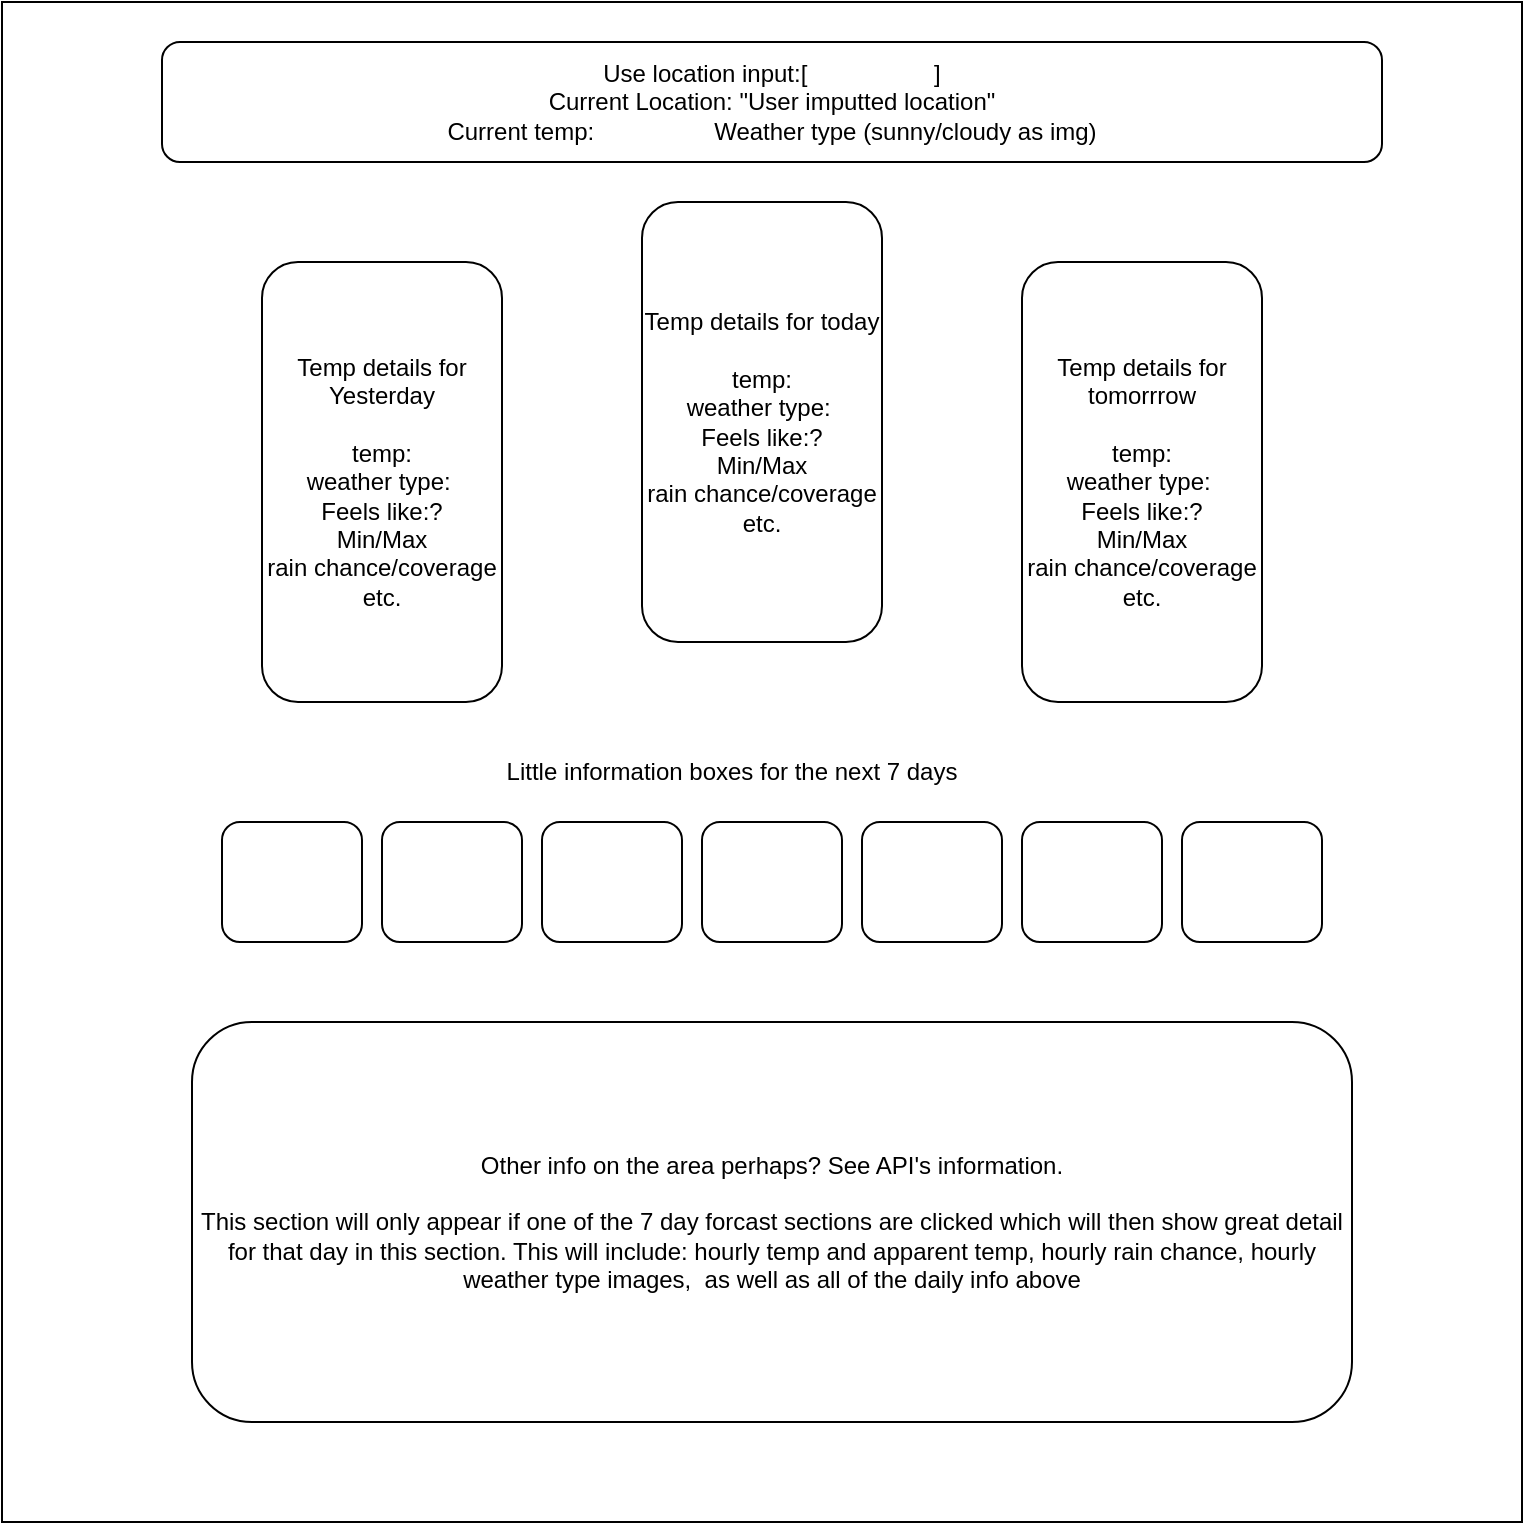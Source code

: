 <mxfile>
    <diagram id="pwrnCCXdlygUe7S9XfU-" name="Design Outline">
        <mxGraphModel dx="703" dy="375" grid="1" gridSize="10" guides="1" tooltips="1" connect="1" arrows="1" fold="1" page="1" pageScale="1" pageWidth="850" pageHeight="1100" math="0" shadow="0">
            <root>
                <mxCell id="0"/>
                <mxCell id="1" parent="0"/>
                <mxCell id="2" value="" style="rounded=0;whiteSpace=wrap;html=1;" parent="1" vertex="1">
                    <mxGeometry x="40" y="40" width="760" height="760" as="geometry"/>
                </mxCell>
                <mxCell id="3" value="Use location input:[&amp;nbsp; &amp;nbsp; &amp;nbsp; &amp;nbsp; &amp;nbsp; &amp;nbsp; &amp;nbsp; &amp;nbsp; &amp;nbsp; &amp;nbsp;]&lt;br&gt;Current Location: &quot;User imputted location&quot;&lt;br&gt;Current temp:&lt;span style=&quot;white-space: pre;&quot;&gt;&#9;&lt;/span&gt;&lt;span style=&quot;white-space: pre;&quot;&gt;&#9;&lt;/span&gt;&lt;span style=&quot;white-space: pre;&quot;&gt;&#9;&lt;/span&gt;Weather type (sunny/cloudy as img)" style="rounded=1;whiteSpace=wrap;html=1;" parent="1" vertex="1">
                    <mxGeometry x="120" y="60" width="610" height="60" as="geometry"/>
                </mxCell>
                <mxCell id="4" value="Temp details for today&lt;br&gt;&lt;br&gt;temp:&lt;br&gt;weather type:&amp;nbsp;&lt;br&gt;Feels like:?&lt;br&gt;Min/Max&lt;br&gt;rain chance/coverage&lt;br&gt;etc." style="rounded=1;whiteSpace=wrap;html=1;" parent="1" vertex="1">
                    <mxGeometry x="360" y="140" width="120" height="220" as="geometry"/>
                </mxCell>
                <mxCell id="5" value="Temp details for tomorrrow&lt;br&gt;&lt;br&gt;temp:&lt;br&gt;weather type:&amp;nbsp;&lt;br&gt;Feels like:?&lt;br&gt;Min/Max&lt;br&gt;rain chance/coverage&lt;br&gt;etc." style="rounded=1;whiteSpace=wrap;html=1;" parent="1" vertex="1">
                    <mxGeometry x="550" y="170" width="120" height="220" as="geometry"/>
                </mxCell>
                <mxCell id="6" value="Temp details for Yesterday&lt;br&gt;&lt;br&gt;temp:&lt;br&gt;weather type:&amp;nbsp;&lt;br&gt;Feels like:?&lt;br&gt;Min/Max&lt;br&gt;rain chance/coverage&lt;br&gt;etc." style="rounded=1;whiteSpace=wrap;html=1;" parent="1" vertex="1">
                    <mxGeometry x="170" y="170" width="120" height="220" as="geometry"/>
                </mxCell>
                <mxCell id="7" value="" style="rounded=1;whiteSpace=wrap;html=1;" parent="1" vertex="1">
                    <mxGeometry x="390" y="450" width="70" height="60" as="geometry"/>
                </mxCell>
                <mxCell id="8" value="" style="rounded=1;whiteSpace=wrap;html=1;" parent="1" vertex="1">
                    <mxGeometry x="310" y="450" width="70" height="60" as="geometry"/>
                </mxCell>
                <mxCell id="9" value="" style="rounded=1;whiteSpace=wrap;html=1;" parent="1" vertex="1">
                    <mxGeometry x="230" y="450" width="70" height="60" as="geometry"/>
                </mxCell>
                <mxCell id="10" value="" style="rounded=1;whiteSpace=wrap;html=1;" parent="1" vertex="1">
                    <mxGeometry x="470" y="450" width="70" height="60" as="geometry"/>
                </mxCell>
                <mxCell id="11" value="" style="rounded=1;whiteSpace=wrap;html=1;" parent="1" vertex="1">
                    <mxGeometry x="550" y="450" width="70" height="60" as="geometry"/>
                </mxCell>
                <mxCell id="12" value="" style="rounded=1;whiteSpace=wrap;html=1;" parent="1" vertex="1">
                    <mxGeometry x="630" y="450" width="70" height="60" as="geometry"/>
                </mxCell>
                <mxCell id="13" value="" style="rounded=1;whiteSpace=wrap;html=1;" parent="1" vertex="1">
                    <mxGeometry x="150" y="450" width="70" height="60" as="geometry"/>
                </mxCell>
                <mxCell id="14" value="Little information boxes for the next 7 days" style="text;html=1;strokeColor=none;fillColor=none;align=center;verticalAlign=middle;whiteSpace=wrap;rounded=0;" parent="1" vertex="1">
                    <mxGeometry x="200" y="410" width="410" height="30" as="geometry"/>
                </mxCell>
                <mxCell id="15" value="Other info on the area perhaps? See API's information.&lt;br&gt;&lt;br&gt;This section will only appear if one of the 7 day forcast sections are clicked which will then show great detail for that day in this section. This will include: hourly temp and apparent temp, hourly rain chance, hourly weather type images,&amp;nbsp; as well as all of the daily info above" style="rounded=1;whiteSpace=wrap;html=1;" parent="1" vertex="1">
                    <mxGeometry x="135" y="550" width="580" height="200" as="geometry"/>
                </mxCell>
            </root>
        </mxGraphModel>
    </diagram>
    <diagram id="sW8JoKhOhYJsK1nYOHfo" name="Design Sprint">
        <mxGraphModel dx="812" dy="659" grid="1" gridSize="10" guides="1" tooltips="1" connect="1" arrows="1" fold="1" page="1" pageScale="1" pageWidth="850" pageHeight="1100" math="0" shadow="0">
            <root>
                <mxCell id="0"/>
                <mxCell id="1" parent="0"/>
                <mxCell id="E-a7gZm_dDBSbTcGdw83-3" value="" style="edgeStyle=none;html=1;" parent="1" source="E-a7gZm_dDBSbTcGdw83-1" target="E-a7gZm_dDBSbTcGdw83-2" edge="1">
                    <mxGeometry relative="1" as="geometry"/>
                </mxCell>
                <mxCell id="E-a7gZm_dDBSbTcGdw83-1" value="Create HTML" style="rounded=0;whiteSpace=wrap;html=1;strokeColor=#00FF00;" parent="1" vertex="1">
                    <mxGeometry x="80" y="40" width="120" height="60" as="geometry"/>
                </mxCell>
                <mxCell id="E-a7gZm_dDBSbTcGdw83-5" value="" style="edgeStyle=none;html=1;" parent="1" source="E-a7gZm_dDBSbTcGdw83-2" target="E-a7gZm_dDBSbTcGdw83-4" edge="1">
                    <mxGeometry relative="1" as="geometry"/>
                </mxCell>
                <mxCell id="E-a7gZm_dDBSbTcGdw83-2" value="Create CSS" style="whiteSpace=wrap;html=1;rounded=0;strokeColor=#00FF00;" parent="1" vertex="1">
                    <mxGeometry x="80" y="120" width="120" height="60" as="geometry"/>
                </mxCell>
                <mxCell id="E-a7gZm_dDBSbTcGdw83-7" value="" style="edgeStyle=none;html=1;" parent="1" source="E-a7gZm_dDBSbTcGdw83-4" target="E-a7gZm_dDBSbTcGdw83-6" edge="1">
                    <mxGeometry relative="1" as="geometry"/>
                </mxCell>
                <mxCell id="E-a7gZm_dDBSbTcGdw83-4" value="Create JS" style="whiteSpace=wrap;html=1;rounded=0;strokeColor=#00FF00;" parent="1" vertex="1">
                    <mxGeometry x="80" y="200" width="120" height="60" as="geometry"/>
                </mxCell>
                <mxCell id="E-a7gZm_dDBSbTcGdw83-9" value="" style="edgeStyle=none;html=1;" parent="1" source="E-a7gZm_dDBSbTcGdw83-6" target="E-a7gZm_dDBSbTcGdw83-8" edge="1">
                    <mxGeometry relative="1" as="geometry"/>
                </mxCell>
                <mxCell id="E-a7gZm_dDBSbTcGdw83-6" value="Link files" style="whiteSpace=wrap;html=1;rounded=0;strokeColor=#00FF00;" parent="1" vertex="1">
                    <mxGeometry x="80" y="280" width="120" height="60" as="geometry"/>
                </mxCell>
                <mxCell id="E-a7gZm_dDBSbTcGdw83-19" value="" style="edgeStyle=none;html=1;" parent="1" source="E-a7gZm_dDBSbTcGdw83-8" target="E-a7gZm_dDBSbTcGdw83-16" edge="1">
                    <mxGeometry relative="1" as="geometry"/>
                </mxCell>
                <mxCell id="E-a7gZm_dDBSbTcGdw83-32" value="" style="edgeStyle=none;html=1;" parent="1" source="E-a7gZm_dDBSbTcGdw83-8" target="E-a7gZm_dDBSbTcGdw83-31" edge="1">
                    <mxGeometry relative="1" as="geometry"/>
                </mxCell>
                <mxCell id="E-a7gZm_dDBSbTcGdw83-8" value="Create Header" style="whiteSpace=wrap;html=1;rounded=0;strokeColor=#00FF00;" parent="1" vertex="1">
                    <mxGeometry x="80" y="360" width="120" height="60" as="geometry"/>
                </mxCell>
                <mxCell id="E-a7gZm_dDBSbTcGdw83-21" value="" style="edgeStyle=none;html=1;" parent="1" source="E-a7gZm_dDBSbTcGdw83-14" target="E-a7gZm_dDBSbTcGdw83-20" edge="1">
                    <mxGeometry relative="1" as="geometry"/>
                </mxCell>
                <mxCell id="E-a7gZm_dDBSbTcGdw83-14" value="Stick to top" style="shape=parallelogram;perimeter=parallelogramPerimeter;whiteSpace=wrap;html=1;fixedSize=1;fillColor=#0050ef;fontColor=#ffffff;strokeColor=#00FF00;" parent="1" vertex="1">
                    <mxGeometry x="250" y="270" width="110" height="60" as="geometry"/>
                </mxCell>
                <mxCell id="E-a7gZm_dDBSbTcGdw83-18" value="" style="edgeStyle=none;html=1;" parent="1" source="E-a7gZm_dDBSbTcGdw83-16" target="E-a7gZm_dDBSbTcGdw83-14" edge="1">
                    <mxGeometry relative="1" as="geometry"/>
                </mxCell>
                <mxCell id="E-a7gZm_dDBSbTcGdw83-16" value="Create outline&lt;br&gt;&amp;nbsp;with 80% (?) &lt;br&gt;width" style="shape=parallelogram;perimeter=parallelogramPerimeter;whiteSpace=wrap;html=1;fixedSize=1;fillColor=#0050ef;fontColor=#ffffff;strokeColor=#00FF00;" parent="1" vertex="1">
                    <mxGeometry x="250" y="360" width="110" height="60" as="geometry"/>
                </mxCell>
                <mxCell id="E-a7gZm_dDBSbTcGdw83-23" value="" style="edgeStyle=none;html=1;" parent="1" source="E-a7gZm_dDBSbTcGdw83-20" target="E-a7gZm_dDBSbTcGdw83-22" edge="1">
                    <mxGeometry relative="1" as="geometry"/>
                </mxCell>
                <mxCell id="E-a7gZm_dDBSbTcGdw83-20" value="Add blank &lt;br&gt;input box" style="shape=parallelogram;perimeter=parallelogramPerimeter;whiteSpace=wrap;html=1;fixedSize=1;fillColor=#0050ef;fontColor=#ffffff;strokeColor=#00FF00;" parent="1" vertex="1">
                    <mxGeometry x="250" y="180" width="120" height="60" as="geometry"/>
                </mxCell>
                <mxCell id="E-a7gZm_dDBSbTcGdw83-25" value="" style="edgeStyle=none;html=1;" parent="1" source="E-a7gZm_dDBSbTcGdw83-22" target="E-a7gZm_dDBSbTcGdw83-24" edge="1">
                    <mxGeometry relative="1" as="geometry"/>
                </mxCell>
                <mxCell id="E-a7gZm_dDBSbTcGdw83-22" value="Add user location" style="shape=parallelogram;perimeter=parallelogramPerimeter;whiteSpace=wrap;html=1;fixedSize=1;fillColor=#0050ef;fontColor=#ffffff;strokeColor=#00FF00;" parent="1" vertex="1">
                    <mxGeometry x="250" y="90" width="120" height="60" as="geometry"/>
                </mxCell>
                <mxCell id="E-a7gZm_dDBSbTcGdw83-28" value="" style="edgeStyle=none;html=1;" parent="1" source="E-a7gZm_dDBSbTcGdw83-24" target="E-a7gZm_dDBSbTcGdw83-27" edge="1">
                    <mxGeometry relative="1" as="geometry"/>
                </mxCell>
                <mxCell id="E-a7gZm_dDBSbTcGdw83-24" value="Add Current &lt;br&gt;Temp" style="shape=parallelogram;perimeter=parallelogramPerimeter;whiteSpace=wrap;html=1;fixedSize=1;fillColor=#0050ef;fontColor=#ffffff;strokeColor=#00FF00;" parent="1" vertex="1">
                    <mxGeometry x="390" y="90" width="120" height="60" as="geometry"/>
                </mxCell>
                <mxCell id="E-a7gZm_dDBSbTcGdw83-30" value="" style="edgeStyle=none;html=1;" parent="1" source="E-a7gZm_dDBSbTcGdw83-27" target="E-a7gZm_dDBSbTcGdw83-29" edge="1">
                    <mxGeometry relative="1" as="geometry"/>
                </mxCell>
                <mxCell id="E-a7gZm_dDBSbTcGdw83-27" value="Add Current &lt;br&gt;Weather" style="shape=parallelogram;perimeter=parallelogramPerimeter;whiteSpace=wrap;html=1;fixedSize=1;fillColor=#0050ef;fontColor=#ffffff;strokeColor=#FF0000;" parent="1" vertex="1">
                    <mxGeometry x="390" y="180" width="120" height="60" as="geometry"/>
                </mxCell>
                <mxCell id="g54CuKLHQgBz8KitET7K-2" value="" style="edgeStyle=none;html=1;fontSize=13;" parent="1" source="E-a7gZm_dDBSbTcGdw83-29" target="g54CuKLHQgBz8KitET7K-1" edge="1">
                    <mxGeometry relative="1" as="geometry"/>
                </mxCell>
                <mxCell id="E-a7gZm_dDBSbTcGdw83-29" value="MVP Sprint" style="ellipse;whiteSpace=wrap;html=1;fillColor=#a20025;strokeColor=#6F0000;fontColor=#ffffff;" parent="1" vertex="1">
                    <mxGeometry x="410" y="270" width="80" height="80" as="geometry"/>
                </mxCell>
                <mxCell id="E-a7gZm_dDBSbTcGdw83-34" value="" style="edgeStyle=none;html=1;" parent="1" source="E-a7gZm_dDBSbTcGdw83-31" target="E-a7gZm_dDBSbTcGdw83-33" edge="1">
                    <mxGeometry relative="1" as="geometry"/>
                </mxCell>
                <mxCell id="E-a7gZm_dDBSbTcGdw83-31" value="Create Main" style="whiteSpace=wrap;html=1;rounded=0;strokeColor=#00FF00;" parent="1" vertex="1">
                    <mxGeometry x="80" y="450" width="120" height="60" as="geometry"/>
                </mxCell>
                <mxCell id="E-a7gZm_dDBSbTcGdw83-36" value="" style="edgeStyle=none;html=1;" parent="1" source="E-a7gZm_dDBSbTcGdw83-33" target="E-a7gZm_dDBSbTcGdw83-35" edge="1">
                    <mxGeometry relative="1" as="geometry"/>
                </mxCell>
                <mxCell id="8r9bIHVWYEslRnjeu-8d-3" value="" style="edgeStyle=none;html=1;dashed=1;" parent="1" source="E-a7gZm_dDBSbTcGdw83-33" target="8r9bIHVWYEslRnjeu-8d-2" edge="1">
                    <mxGeometry relative="1" as="geometry"/>
                </mxCell>
                <mxCell id="E-a7gZm_dDBSbTcGdw83-33" value="Create section for yesterday, today and tomorrow" style="whiteSpace=wrap;html=1;rounded=0;strokeColor=#00FF00;" parent="1" vertex="1">
                    <mxGeometry x="80" y="540" width="120" height="60" as="geometry"/>
                </mxCell>
                <mxCell id="E-a7gZm_dDBSbTcGdw83-38" value="" style="edgeStyle=none;html=1;" parent="1" source="E-a7gZm_dDBSbTcGdw83-35" target="E-a7gZm_dDBSbTcGdw83-37" edge="1">
                    <mxGeometry relative="1" as="geometry"/>
                </mxCell>
                <mxCell id="E-a7gZm_dDBSbTcGdw83-35" value="Set to grid&lt;br&gt;1 x 3" style="shape=parallelogram;perimeter=parallelogramPerimeter;whiteSpace=wrap;html=1;fixedSize=1;fillColor=#76608a;fontColor=#ffffff;strokeColor=#432D57;" parent="1" vertex="1">
                    <mxGeometry x="245" y="540" width="120" height="60" as="geometry"/>
                </mxCell>
                <mxCell id="E-a7gZm_dDBSbTcGdw83-40" value="" style="edgeStyle=none;html=1;" parent="1" source="E-a7gZm_dDBSbTcGdw83-37" target="E-a7gZm_dDBSbTcGdw83-39" edge="1">
                    <mxGeometry relative="1" as="geometry"/>
                </mxCell>
                <mxCell id="E-a7gZm_dDBSbTcGdw83-37" value="Create divs(?) &lt;br&gt;for &quot;today&quot;" style="shape=parallelogram;perimeter=parallelogramPerimeter;whiteSpace=wrap;html=1;fixedSize=1;fillColor=#76608a;fontColor=#ffffff;strokeColor=#432D57;" parent="1" vertex="1">
                    <mxGeometry x="390" y="540" width="120" height="60" as="geometry"/>
                </mxCell>
                <mxCell id="E-a7gZm_dDBSbTcGdw83-42" value="" style="edgeStyle=none;html=1;" parent="1" source="E-a7gZm_dDBSbTcGdw83-39" target="E-a7gZm_dDBSbTcGdw83-41" edge="1">
                    <mxGeometry relative="1" as="geometry"/>
                </mxCell>
                <mxCell id="E-a7gZm_dDBSbTcGdw83-39" value="Create sub divs&amp;nbsp;&lt;br&gt;for diff info" style="shape=parallelogram;perimeter=parallelogramPerimeter;whiteSpace=wrap;html=1;fixedSize=1;fillColor=#76608a;fontColor=#ffffff;strokeColor=#432D57;" parent="1" vertex="1">
                    <mxGeometry x="530" y="540" width="120" height="60" as="geometry"/>
                </mxCell>
                <mxCell id="E-a7gZm_dDBSbTcGdw83-44" value="" style="edgeStyle=none;html=1;" parent="1" source="E-a7gZm_dDBSbTcGdw83-41" target="E-a7gZm_dDBSbTcGdw83-43" edge="1">
                    <mxGeometry relative="1" as="geometry"/>
                </mxCell>
                <mxCell id="E-a7gZm_dDBSbTcGdw83-41" value="Create info &lt;br&gt;details" style="shape=parallelogram;perimeter=parallelogramPerimeter;whiteSpace=wrap;html=1;fixedSize=1;fillColor=#76608a;fontColor=#ffffff;strokeColor=#432D57;" parent="1" vertex="1">
                    <mxGeometry x="530" y="440" width="120" height="60" as="geometry"/>
                </mxCell>
                <mxCell id="E-a7gZm_dDBSbTcGdw83-48" value="" style="edgeStyle=none;html=1;" parent="1" source="E-a7gZm_dDBSbTcGdw83-43" target="E-a7gZm_dDBSbTcGdw83-47" edge="1">
                    <mxGeometry relative="1" as="geometry"/>
                </mxCell>
                <mxCell id="E-a7gZm_dDBSbTcGdw83-43" value="Creat text&amp;nbsp;&lt;br&gt;placeholders" style="shape=parallelogram;perimeter=parallelogramPerimeter;whiteSpace=wrap;html=1;fixedSize=1;fillColor=#76608a;fontColor=#ffffff;strokeColor=#432D57;" parent="1" vertex="1">
                    <mxGeometry x="530" y="350" width="120" height="60" as="geometry"/>
                </mxCell>
                <mxCell id="8r9bIHVWYEslRnjeu-8d-1" value="" style="edgeStyle=none;html=1;" parent="1" source="E-a7gZm_dDBSbTcGdw83-47" target="E-a7gZm_dDBSbTcGdw83-49" edge="1">
                    <mxGeometry relative="1" as="geometry"/>
                </mxCell>
                <mxCell id="E-a7gZm_dDBSbTcGdw83-47" value="Copy for &lt;br&gt;&amp;nbsp;yestderay and&amp;nbsp;&lt;br&gt;tomorrow" style="shape=parallelogram;perimeter=parallelogramPerimeter;whiteSpace=wrap;html=1;fixedSize=1;fillColor=#76608a;fontColor=#ffffff;strokeColor=#432D57;" parent="1" vertex="1">
                    <mxGeometry x="680" y="350" width="120" height="60" as="geometry"/>
                </mxCell>
                <mxCell id="E-a7gZm_dDBSbTcGdw83-49" value="Daily Sprint" style="ellipse;whiteSpace=wrap;html=1;fillColor=#a20025;strokeColor=#6F0000;fontColor=#ffffff;" parent="1" vertex="1">
                    <mxGeometry x="700" y="440" width="80" height="80" as="geometry"/>
                </mxCell>
                <mxCell id="8r9bIHVWYEslRnjeu-8d-2" value="TBD" style="whiteSpace=wrap;html=1;rounded=0;" parent="1" vertex="1">
                    <mxGeometry x="80" y="650" width="120" height="60" as="geometry"/>
                </mxCell>
                <mxCell id="l63NBs8bbf2dafo-lBHu-1" value="Design: HTML and CSS" style="text;html=1;strokeColor=none;fillColor=none;align=center;verticalAlign=middle;whiteSpace=wrap;rounded=0;fontSize=20;fontStyle=5;fontColor=#FFFFFF;" parent="1" vertex="1">
                    <mxGeometry x="273" y="10" width="305" height="30" as="geometry"/>
                </mxCell>
                <mxCell id="g54CuKLHQgBz8KitET7K-1" value="Mini Header Sprint" style="ellipse;whiteSpace=wrap;html=1;fillColor=#a20025;strokeColor=#6F0000;fontColor=#ffffff;" parent="1" vertex="1">
                    <mxGeometry x="520" y="220" width="80" height="80" as="geometry"/>
                </mxCell>
            </root>
        </mxGraphModel>
    </diagram>
    <diagram id="f0J7JzxES6gAKlsZXo95" name="MVP Sprint">
        <mxGraphModel dx="812" dy="659" grid="1" gridSize="10" guides="1" tooltips="1" connect="1" arrows="1" fold="1" page="1" pageScale="1" pageWidth="850" pageHeight="1100" math="0" shadow="0">
            <root>
                <mxCell id="0"/>
                <mxCell id="1" parent="0"/>
                <mxCell id="Eo0LRYMfDvI6t5-eJCYO-4" value="" style="edgeStyle=none;html=1;fontSize=20;fontColor=#FFFFFF;" parent="1" source="7ecKBjB1f46xMUsgGfbp-2" target="Eo0LRYMfDvI6t5-eJCYO-3" edge="1">
                    <mxGeometry relative="1" as="geometry"/>
                </mxCell>
                <mxCell id="7ecKBjB1f46xMUsgGfbp-2" value="Create basic API fetching function in Isolation (console.log)" style="rounded=0;whiteSpace=wrap;html=1;strokeColor=#00FF00;" parent="1" vertex="1">
                    <mxGeometry x="325" y="110" width="200" height="60" as="geometry"/>
                </mxCell>
                <mxCell id="Eo0LRYMfDvI6t5-eJCYO-1" value="MVP Sprint" style="text;html=1;strokeColor=none;fillColor=none;align=center;verticalAlign=middle;whiteSpace=wrap;rounded=0;fontSize=20;fontColor=#FFFFFF;" parent="1" vertex="1">
                    <mxGeometry x="363" y="50" width="125" height="30" as="geometry"/>
                </mxCell>
                <mxCell id="Eo0LRYMfDvI6t5-eJCYO-6" value="" style="edgeStyle=none;html=1;fontSize=12;fontColor=#FFFFFF;" parent="1" source="Eo0LRYMfDvI6t5-eJCYO-3" target="Eo0LRYMfDvI6t5-eJCYO-5" edge="1">
                    <mxGeometry relative="1" as="geometry"/>
                </mxCell>
                <mxCell id="Eo0LRYMfDvI6t5-eJCYO-3" value="Debug and fix" style="shape=process;whiteSpace=wrap;html=1;backgroundOutline=1;fontSize=20;fontColor=#FFFFFF;strokeColor=#00FF00;" parent="1" vertex="1">
                    <mxGeometry x="365" y="200" width="120" height="60" as="geometry"/>
                </mxCell>
                <mxCell id="Eo0LRYMfDvI6t5-eJCYO-8" value="" style="edgeStyle=none;html=1;fontSize=12;fontColor=#FFFFFF;" parent="1" source="Eo0LRYMfDvI6t5-eJCYO-5" target="Eo0LRYMfDvI6t5-eJCYO-7" edge="1">
                    <mxGeometry relative="1" as="geometry"/>
                </mxCell>
                <mxCell id="Eo0LRYMfDvI6t5-eJCYO-5" value="Change API link to include all required info and return data" style="rounded=0;whiteSpace=wrap;html=1;fontSize=12;fontColor=#FFFFFF;strokeColor=#00FF00;" parent="1" vertex="1">
                    <mxGeometry x="320" y="290" width="220" height="60" as="geometry"/>
                </mxCell>
                <mxCell id="Eo0LRYMfDvI6t5-eJCYO-10" value="" style="edgeStyle=none;html=1;fontSize=12;fontColor=#FFFFFF;" parent="1" source="Eo0LRYMfDvI6t5-eJCYO-7" target="Eo0LRYMfDvI6t5-eJCYO-9" edge="1">
                    <mxGeometry relative="1" as="geometry"/>
                </mxCell>
                <mxCell id="Eo0LRYMfDvI6t5-eJCYO-7" value="Read through API data layout" style="whiteSpace=wrap;html=1;fontColor=#FFFFFF;rounded=0;strokeColor=#00FF00;" parent="1" vertex="1">
                    <mxGeometry x="320" y="380" width="220" height="60" as="geometry"/>
                </mxCell>
                <mxCell id="Eo0LRYMfDvI6t5-eJCYO-12" value="" style="edgeStyle=none;html=1;fontSize=12;fontColor=#FFFFFF;" parent="1" source="Eo0LRYMfDvI6t5-eJCYO-9" target="Eo0LRYMfDvI6t5-eJCYO-11" edge="1">
                    <mxGeometry relative="1" as="geometry"/>
                </mxCell>
                <mxCell id="Eo0LRYMfDvI6t5-eJCYO-9" value="Create Const's for appropriate data locations" style="whiteSpace=wrap;html=1;fontColor=#FFFFFF;rounded=0;strokeColor=#00FF00;" parent="1" vertex="1">
                    <mxGeometry x="320" y="480" width="220" height="60" as="geometry"/>
                </mxCell>
                <mxCell id="Eo0LRYMfDvI6t5-eJCYO-14" value="" style="edgeStyle=none;html=1;fontSize=12;fontColor=#FFFFFF;" parent="1" source="Eo0LRYMfDvI6t5-eJCYO-11" target="Eo0LRYMfDvI6t5-eJCYO-13" edge="1">
                    <mxGeometry relative="1" as="geometry"/>
                </mxCell>
                <mxCell id="Eo0LRYMfDvI6t5-eJCYO-11" value="Create Header display function for required info" style="whiteSpace=wrap;html=1;fontColor=#FFFFFF;rounded=0;strokeColor=#00FF00;" parent="1" vertex="1">
                    <mxGeometry x="320" y="570" width="220" height="60" as="geometry"/>
                </mxCell>
                <mxCell id="Eo0LRYMfDvI6t5-eJCYO-16" value="" style="edgeStyle=none;html=1;fontSize=12;fontColor=#FFFFFF;" parent="1" source="Eo0LRYMfDvI6t5-eJCYO-13" target="Eo0LRYMfDvI6t5-eJCYO-15" edge="1">
                    <mxGeometry relative="1" as="geometry"/>
                </mxCell>
                <mxCell id="Eo0LRYMfDvI6t5-eJCYO-13" value="Create Loader function which calls the functions" style="whiteSpace=wrap;html=1;fontColor=#FFFFFF;rounded=0;strokeColor=#00FF00;" parent="1" vertex="1">
                    <mxGeometry x="320" y="660" width="220" height="60" as="geometry"/>
                </mxCell>
                <mxCell id="Eo0LRYMfDvI6t5-eJCYO-18" value="" style="edgeStyle=none;html=1;fontSize=12;fontColor=#FFFFFF;" parent="1" source="Eo0LRYMfDvI6t5-eJCYO-15" target="Eo0LRYMfDvI6t5-eJCYO-17" edge="1">
                    <mxGeometry relative="1" as="geometry"/>
                </mxCell>
                <mxCell id="Eo0LRYMfDvI6t5-eJCYO-15" value="Create variable and event watcher for user location input" style="whiteSpace=wrap;html=1;fontColor=#FFFFFF;rounded=0;strokeColor=#00FF00;" parent="1" vertex="1">
                    <mxGeometry x="320" y="750" width="220" height="60" as="geometry"/>
                </mxCell>
                <mxCell id="Eo0LRYMfDvI6t5-eJCYO-20" value="" style="edgeStyle=none;html=1;fontSize=12;fontColor=#FFFFFF;" parent="1" source="Eo0LRYMfDvI6t5-eJCYO-17" target="Eo0LRYMfDvI6t5-eJCYO-19" edge="1">
                    <mxGeometry relative="1" as="geometry"/>
                </mxCell>
                <mxCell id="Eo0LRYMfDvI6t5-eJCYO-25" value="" style="edgeStyle=none;html=1;fontSize=12;fontColor=#FFFFFF;" parent="1" source="Eo0LRYMfDvI6t5-eJCYO-17" target="Eo0LRYMfDvI6t5-eJCYO-24" edge="1">
                    <mxGeometry relative="1" as="geometry"/>
                </mxCell>
                <mxCell id="Eo0LRYMfDvI6t5-eJCYO-17" value="Create function to put user location to the API url" style="whiteSpace=wrap;html=1;fontColor=#FFFFFF;rounded=0;strokeColor=#00FF00;" parent="1" vertex="1">
                    <mxGeometry x="320" y="840" width="220" height="60" as="geometry"/>
                </mxCell>
                <mxCell id="Eo0LRYMfDvI6t5-eJCYO-19" value="Look into how to perform this.&lt;br&gt;Second API for lang/long?&lt;br&gt;Current API have the option?" style="shape=hexagon;perimeter=hexagonPerimeter2;whiteSpace=wrap;html=1;fixedSize=1;fontSize=12;fontColor=#FFFFFF;strokeColor=#00FF00;" parent="1" vertex="1">
                    <mxGeometry x="70" y="840" width="200" height="80" as="geometry"/>
                </mxCell>
                <mxCell id="Eo0LRYMfDvI6t5-eJCYO-21" value="Sprint Complete" style="ellipse;whiteSpace=wrap;html=1;fontColor=#ffffff;rounded=0;fillColor=#008a00;strokeColor=#FF8000;" parent="1" vertex="1">
                    <mxGeometry x="390" y="1010" width="80" height="80" as="geometry"/>
                </mxCell>
                <mxCell id="Eo0LRYMfDvI6t5-eJCYO-26" value="" style="edgeStyle=none;html=1;fontSize=12;fontColor=#FFFFFF;" parent="1" source="Eo0LRYMfDvI6t5-eJCYO-24" target="Eo0LRYMfDvI6t5-eJCYO-21" edge="1">
                    <mxGeometry relative="1" as="geometry"/>
                </mxCell>
                <mxCell id="Eo0LRYMfDvI6t5-eJCYO-24" value="Update fetch function to include arguements for user input" style="whiteSpace=wrap;html=1;fontColor=#FFFFFF;rounded=0;strokeColor=#00FF00;" parent="1" vertex="1">
                    <mxGeometry x="320" y="930" width="220" height="60" as="geometry"/>
                </mxCell>
            </root>
        </mxGraphModel>
    </diagram>
    <diagram id="M0NWXlINwRQralfYXhiM" name="Mini Header Sprint">
        <mxGraphModel dx="412" dy="527" grid="1" gridSize="10" guides="1" tooltips="1" connect="1" arrows="1" fold="1" page="1" pageScale="1" pageWidth="850" pageHeight="1100" math="0" shadow="0">
            <root>
                <mxCell id="0"/>
                <mxCell id="1" parent="0"/>
                <mxCell id="aeLSWF4SkV9iFRgNQgD2-8" value="" style="edgeStyle=none;html=1;fontSize=19;" parent="1" source="aeLSWF4SkV9iFRgNQgD2-5" target="aeLSWF4SkV9iFRgNQgD2-7" edge="1">
                    <mxGeometry relative="1" as="geometry"/>
                </mxCell>
                <mxCell id="aeLSWF4SkV9iFRgNQgD2-10" style="edgeStyle=none;html=1;exitX=0.75;exitY=1;exitDx=0;exitDy=0;entryX=0.5;entryY=0;entryDx=0;entryDy=0;fontSize=13;" parent="1" source="aeLSWF4SkV9iFRgNQgD2-5" target="aeLSWF4SkV9iFRgNQgD2-9" edge="1">
                    <mxGeometry relative="1" as="geometry"/>
                </mxCell>
                <mxCell id="aeLSWF4SkV9iFRgNQgD2-5" value="Find images/icons for the weather types" style="rounded=0;whiteSpace=wrap;html=1;strokeColor=#00FF00;fillColor=#000000;" parent="1" vertex="1">
                    <mxGeometry x="230" y="100" width="170" height="60" as="geometry"/>
                </mxCell>
                <mxCell id="aeLSWF4SkV9iFRgNQgD2-6" value="Images for weather" style="text;html=1;strokeColor=none;fillColor=none;align=center;verticalAlign=middle;whiteSpace=wrap;rounded=0;fontSize=19;" parent="1" vertex="1">
                    <mxGeometry x="205" y="40" width="220" height="30" as="geometry"/>
                </mxCell>
                <mxCell id="aeLSWF4SkV9iFRgNQgD2-12" style="edgeStyle=none;html=1;exitX=0.5;exitY=1;exitDx=0;exitDy=0;fontSize=13;" parent="1" source="aeLSWF4SkV9iFRgNQgD2-7" target="aeLSWF4SkV9iFRgNQgD2-11" edge="1">
                    <mxGeometry relative="1" as="geometry"/>
                </mxCell>
                <mxCell id="aeLSWF4SkV9iFRgNQgD2-7" value="Gather links for the icons to be used in the code" style="rounded=0;whiteSpace=wrap;html=1;strokeColor=#FFFFFF;fillColor=#000000;" parent="1" vertex="1">
                    <mxGeometry x="130" y="200" width="170" height="60" as="geometry"/>
                </mxCell>
                <mxCell id="aeLSWF4SkV9iFRgNQgD2-13" style="edgeStyle=none;html=1;exitX=0.5;exitY=1;exitDx=0;exitDy=0;fontSize=13;" parent="1" source="aeLSWF4SkV9iFRgNQgD2-9" target="aeLSWF4SkV9iFRgNQgD2-11" edge="1">
                    <mxGeometry relative="1" as="geometry"/>
                </mxCell>
                <mxCell id="aeLSWF4SkV9iFRgNQgD2-9" value="Save the icons to a file and then use them from the files." style="rounded=0;whiteSpace=wrap;html=1;strokeColor=#00FF00;fontSize=13;fillColor=#000000;" parent="1" vertex="1">
                    <mxGeometry x="340" y="200" width="170" height="60" as="geometry"/>
                </mxCell>
                <mxCell id="TBEnrWoK4V3Nn4ARezI4-2" value="" style="edgeStyle=none;html=1;" parent="1" source="aeLSWF4SkV9iFRgNQgD2-11" target="TBEnrWoK4V3Nn4ARezI4-1" edge="1">
                    <mxGeometry relative="1" as="geometry"/>
                </mxCell>
                <mxCell id="aeLSWF4SkV9iFRgNQgD2-11" value="Create an if statement either in a new function or in display" style="rounded=0;whiteSpace=wrap;html=1;strokeColor=#00FF00;fontSize=13;fillColor=#000000;" parent="1" vertex="1">
                    <mxGeometry x="175" y="330" width="280" height="60" as="geometry"/>
                </mxCell>
                <mxCell id="aeLSWF4SkV9iFRgNQgD2-14" value="Icon website to link later at bottom&lt;br&gt;&amp;lt;a target=&quot;_blank&quot; href=&quot;https://icons8.com/icon/tWaanYfjvDq4/partly-cloudy-day&quot;&amp;gt;Partly Cloudy Day&amp;lt;/a&amp;gt; icon by &amp;lt;a target=&quot;_blank&quot; href=&quot;https://icons8.com&quot;&amp;gt;Icons8&amp;lt;/a&amp;gt;" style="ellipse;shape=cloud;whiteSpace=wrap;html=1;strokeColor=#FFFFFF;fontSize=13;fillColor=#000000;" parent="1" vertex="1">
                    <mxGeometry x="810" y="240" width="570" height="240" as="geometry"/>
                </mxCell>
                <mxCell id="TBEnrWoK4V3Nn4ARezI4-3" value="" style="edgeStyle=none;html=1;" parent="1" source="TBEnrWoK4V3Nn4ARezI4-1" target="aeLSWF4SkV9iFRgNQgD2-14" edge="1">
                    <mxGeometry relative="1" as="geometry"/>
                </mxCell>
                <mxCell id="TBEnrWoK4V3Nn4ARezI4-1" value="Switch statement used as a new function" style="shape=process;whiteSpace=wrap;html=1;backgroundOutline=1;fontSize=13;fillColor=#000000;strokeColor=#00FF00;rounded=0;" parent="1" vertex="1">
                    <mxGeometry x="490" y="330" width="245" height="60" as="geometry"/>
                </mxCell>
                <mxCell id="TBEnrWoK4V3Nn4ARezI4-4" value="Additional function added to fix casing on the user input before assigning to header" style="rounded=0;whiteSpace=wrap;html=1;strokeColor=#00FF00;fillColor=#000000;" parent="1" vertex="1">
                    <mxGeometry x="180" y="440" width="280" height="60" as="geometry"/>
                </mxCell>
                <mxCell id="TBEnrWoK4V3Nn4ARezI4-5" value="Added redo image allowing the removal of input and submit button. Clicking redo image brings back the input and submit." style="rounded=0;whiteSpace=wrap;html=1;strokeColor=#00FF00;fillColor=#000000;" parent="1" vertex="1">
                    <mxGeometry x="180" y="530" width="280" height="60" as="geometry"/>
                </mxCell>
            </root>
        </mxGraphModel>
    </diagram>
    <diagram id="-NgrC8shHHIZitDW6hXY" name="Daily Sprint">
        <mxGraphModel dx="1308" dy="527" grid="1" gridSize="10" guides="1" tooltips="1" connect="1" arrows="1" fold="1" page="1" pageScale="1" pageWidth="850" pageHeight="1100" math="0" shadow="0">
            <root>
                <mxCell id="0"/>
                <mxCell id="1" parent="0"/>
                <mxCell id="vLLz2N2PEIo-5bt03SZy-1" value="Daily Information Spring" style="text;html=1;strokeColor=none;fillColor=none;align=center;verticalAlign=middle;whiteSpace=wrap;rounded=0;fontSize=22;" parent="1" vertex="1">
                    <mxGeometry x="130" y="40" width="500" height="30" as="geometry"/>
                </mxCell>
                <mxCell id="vLLz2N2PEIo-5bt03SZy-5" value="" style="edgeStyle=none;html=1;fontSize=13;" parent="1" source="vLLz2N2PEIo-5bt03SZy-2" target="vLLz2N2PEIo-5bt03SZy-4" edge="1">
                    <mxGeometry relative="1" as="geometry"/>
                </mxCell>
                <mxCell id="vLLz2N2PEIo-5bt03SZy-2" value="Gather weather information details of interest to be assigned to the daily.&lt;br&gt;Create a table in this planner" style="rounded=0;whiteSpace=wrap;html=1;strokeColor=#00FF00;fontSize=13;fillColor=#000000;" parent="1" vertex="1">
                    <mxGeometry x="160" y="80" width="440" height="60" as="geometry"/>
                </mxCell>
                <mxCell id="vLLz2N2PEIo-5bt03SZy-7" value="" style="edgeStyle=none;html=1;fontSize=13;" parent="1" source="vLLz2N2PEIo-5bt03SZy-4" target="vLLz2N2PEIo-5bt03SZy-6" edge="1">
                    <mxGeometry relative="1" as="geometry"/>
                </mxCell>
                <mxCell id="vLLz2N2PEIo-5bt03SZy-4" value="Create new API URL based on the new information required." style="rounded=0;whiteSpace=wrap;html=1;strokeColor=#00FF00;fontSize=13;fillColor=#000000;" parent="1" vertex="1">
                    <mxGeometry x="160" y="160" width="440" height="60" as="geometry"/>
                </mxCell>
                <mxCell id="vLLz2N2PEIo-5bt03SZy-9" value="" style="edgeStyle=none;html=1;fontSize=13;" parent="1" source="vLLz2N2PEIo-5bt03SZy-6" target="vLLz2N2PEIo-5bt03SZy-8" edge="1">
                    <mxGeometry relative="1" as="geometry"/>
                </mxCell>
                <mxCell id="vLLz2N2PEIo-5bt03SZy-6" value="Review the API object and update the information table with the info pathways" style="rounded=0;whiteSpace=wrap;html=1;strokeColor=#00FF00;fontSize=13;fillColor=#000000;" parent="1" vertex="1">
                    <mxGeometry x="160" y="240" width="440" height="60" as="geometry"/>
                </mxCell>
                <mxCell id="vLLz2N2PEIo-5bt03SZy-11" value="" style="edgeStyle=none;html=1;fontSize=13;" parent="1" source="vLLz2N2PEIo-5bt03SZy-8" target="vLLz2N2PEIo-5bt03SZy-10" edge="1">
                    <mxGeometry relative="1" as="geometry"/>
                </mxCell>
                <mxCell id="vLLz2N2PEIo-5bt03SZy-8" value="HTML: Update the daily sections to include a header for each piece of information and an accompanying paragraph. Set initial paragraph to &quot;Awaiting location&quot;" style="rounded=0;whiteSpace=wrap;html=1;strokeColor=#00FF00;fontSize=13;fillColor=#000000;" parent="1" vertex="1">
                    <mxGeometry x="160" y="320" width="440" height="60" as="geometry"/>
                </mxCell>
                <mxCell id="vLLz2N2PEIo-5bt03SZy-13" value="" style="edgeStyle=none;html=1;fontSize=13;" parent="1" source="vLLz2N2PEIo-5bt03SZy-10" target="vLLz2N2PEIo-5bt03SZy-12" edge="1">
                    <mxGeometry relative="1" as="geometry"/>
                </mxCell>
                <mxCell id="vLLz2N2PEIo-5bt03SZy-10" value="CSS: Set the daily containers to grid display with 2 columns to fix pairing. Set the header and image for weather type to take whole row." style="rounded=0;whiteSpace=wrap;html=1;strokeColor=#00FF00;fontSize=13;fillColor=#000000;" parent="1" vertex="1">
                    <mxGeometry x="160" y="400" width="440" height="60" as="geometry"/>
                </mxCell>
                <mxCell id="vLLz2N2PEIo-5bt03SZy-15" value="" style="edgeStyle=none;html=1;fontSize=13;" parent="1" source="vLLz2N2PEIo-5bt03SZy-12" target="vLLz2N2PEIo-5bt03SZy-14" edge="1">
                    <mxGeometry relative="1" as="geometry"/>
                </mxCell>
                <mxCell id="vLLz2N2PEIo-5bt03SZy-12" value="JS: Create function to update the daily information. Function should take weather data and day. If statement depending on the day inputted to change the information gathered and displayed." style="rounded=0;whiteSpace=wrap;html=1;strokeColor=#00FF00;fontSize=13;fillColor=#000000;" parent="1" vertex="1">
                    <mxGeometry x="160" y="480" width="440" height="60" as="geometry"/>
                </mxCell>
                <mxCell id="vLLz2N2PEIo-5bt03SZy-17" value="" style="edgeStyle=none;html=1;fontSize=13;" parent="1" source="vLLz2N2PEIo-5bt03SZy-14" target="vLLz2N2PEIo-5bt03SZy-16" edge="1">
                    <mxGeometry relative="1" as="geometry"/>
                </mxCell>
                <mxCell id="vLLz2N2PEIo-5bt03SZy-14" value="JS: Update the weather type function to also take the day so that the single function can update all sections." style="rounded=0;whiteSpace=wrap;html=1;strokeColor=#00FF00;fontSize=13;fillColor=#000000;" parent="1" vertex="1">
                    <mxGeometry x="160" y="560" width="440" height="60" as="geometry"/>
                </mxCell>
                <mxCell id="vLLz2N2PEIo-5bt03SZy-16" value="Update callAndDisplay function to include new functions and additional information needed." style="rounded=0;whiteSpace=wrap;html=1;strokeColor=#00FF00;fontSize=13;fillColor=#000000;" parent="1" vertex="1">
                    <mxGeometry x="160" y="640" width="440" height="60" as="geometry"/>
                </mxCell>
                <mxCell id="zt29LADaBkaU6sr0mBK9-1" value="Daily weather info&lt;br&gt;&lt;ul&gt;&lt;li&gt;Type of weather&lt;/li&gt;&lt;li style=&quot;&quot;&gt;Maximum Temperature&lt;/li&gt;&lt;li style=&quot;&quot;&gt;Minimum temperature&lt;/li&gt;&lt;li style=&quot;&quot;&gt;Maximum apparent temperature&lt;/li&gt;&lt;li style=&quot;&quot;&gt;Minimum apparent temperature&lt;/li&gt;&lt;li style=&quot;&quot;&gt;Rain chance&lt;/li&gt;&lt;li style=&quot;&quot;&gt;Wind speeds&lt;/li&gt;&lt;li style=&quot;&quot;&gt;Sunrise&lt;/li&gt;&lt;li style=&quot;&quot;&gt;Sunset&lt;/li&gt;&lt;/ul&gt;" style="whiteSpace=wrap;html=1;aspect=fixed;align=left;labelPosition=center;verticalLabelPosition=middle;verticalAlign=middle;" parent="1" vertex="1">
                    <mxGeometry x="930" y="70" width="240" height="240" as="geometry"/>
                </mxCell>
                <mxCell id="zt29LADaBkaU6sr0mBK9-2" value="https://api.open-meteo.com/v1/forecast?latitude=52.52&amp;longitude=13.41&amp;daily=weathercode,temperature_2m_max,temperature_2m_min,apparent_temperature_max,apparent_temperature_min,sunrise,sunset,precipitation_probability_max,windspeed_10m_max&amp;current_weather=true&amp;timezone=Europe%2FLondon&amp;past_days=1&amp;forecast_days=1" style="rounded=0;whiteSpace=wrap;html=1;" parent="1" vertex="1">
                    <mxGeometry x="870" y="660" width="760" height="290" as="geometry"/>
                </mxCell>
            </root>
        </mxGraphModel>
    </diagram>
    <diagram id="9-muJbVr12lNvr4feu3j" name="7-Day Forecast Sprint">
        <mxGraphModel dx="703" dy="375" grid="1" gridSize="10" guides="1" tooltips="1" connect="1" arrows="1" fold="1" page="1" pageScale="1" pageWidth="850" pageHeight="1100" math="0" shadow="0">
            <root>
                <mxCell id="0"/>
                <mxCell id="1" parent="0"/>
                <mxCell id="buakQFmd89IYI6-JmA8u-1" value="7-Day Mini Forecast" style="text;html=1;strokeColor=none;fillColor=none;align=center;verticalAlign=middle;whiteSpace=wrap;rounded=0;fontColor=#FFFFFF;fontSize=20;" parent="1" vertex="1">
                    <mxGeometry x="260" y="50" width="250" height="30" as="geometry"/>
                </mxCell>
                <mxCell id="buakQFmd89IYI6-JmA8u-4" value="" style="edgeStyle=none;html=1;fontSize=15;fontColor=#FFFFFF;" parent="1" source="buakQFmd89IYI6-JmA8u-2" target="buakQFmd89IYI6-JmA8u-3" edge="1">
                    <mxGeometry relative="1" as="geometry"/>
                </mxCell>
                <mxCell id="buakQFmd89IYI6-JmA8u-2" value="Update URL to include addition 7 days" style="rounded=0;whiteSpace=wrap;html=1;fontSize=15;fontColor=#FFFFFF;" parent="1" vertex="1">
                    <mxGeometry x="200" y="110" width="400" height="60" as="geometry"/>
                </mxCell>
                <mxCell id="6RBvS8vupX5IbYY0tzb3-4" value="" style="edgeStyle=none;html=1;fontSize=15;fontColor=#FFFFFF;" parent="1" source="buakQFmd89IYI6-JmA8u-3" target="6RBvS8vupX5IbYY0tzb3-3" edge="1">
                    <mxGeometry relative="1" as="geometry"/>
                </mxCell>
                <mxCell id="buakQFmd89IYI6-JmA8u-3" value="HTML: Create a section/div to contain all the 7 day forcasts" style="rounded=0;whiteSpace=wrap;html=1;fontSize=15;fontColor=#FFFFFF;" parent="1" vertex="1">
                    <mxGeometry x="200" y="200" width="400" height="60" as="geometry"/>
                </mxCell>
                <mxCell id="6RBvS8vupX5IbYY0tzb3-6" value="" style="edgeStyle=none;html=1;fontSize=15;fontColor=#FFFFFF;" parent="1" source="6RBvS8vupX5IbYY0tzb3-3" target="6RBvS8vupX5IbYY0tzb3-5" edge="1">
                    <mxGeometry relative="1" as="geometry"/>
                </mxCell>
                <mxCell id="6RBvS8vupX5IbYY0tzb3-3" value="HTML: Create sections&amp;nbsp; for mini weather details:&lt;br&gt;Date, weather type image, temp min/max" style="rounded=0;whiteSpace=wrap;html=1;fontSize=15;fontColor=#FFFFFF;" parent="1" vertex="1">
                    <mxGeometry x="200" y="290" width="400" height="60" as="geometry"/>
                </mxCell>
                <mxCell id="6RBvS8vupX5IbYY0tzb3-8" value="" style="edgeStyle=none;html=1;fontSize=15;fontColor=#FFFFFF;" parent="1" source="6RBvS8vupX5IbYY0tzb3-5" target="6RBvS8vupX5IbYY0tzb3-7" edge="1">
                    <mxGeometry relative="1" as="geometry"/>
                </mxCell>
                <mxCell id="6RBvS8vupX5IbYY0tzb3-5" value="CSS: Style the boxes so that they look an dmove as needed" style="rounded=0;whiteSpace=wrap;html=1;fontSize=15;fontColor=#FFFFFF;" parent="1" vertex="1">
                    <mxGeometry x="200" y="370" width="400" height="60" as="geometry"/>
                </mxCell>
                <mxCell id="6RBvS8vupX5IbYY0tzb3-10" value="" style="edgeStyle=none;html=1;fontSize=15;fontColor=#FFFFFF;" parent="1" source="6RBvS8vupX5IbYY0tzb3-7" target="6RBvS8vupX5IbYY0tzb3-9" edge="1">
                    <mxGeometry relative="1" as="geometry"/>
                </mxCell>
                <mxCell id="6RBvS8vupX5IbYY0tzb3-7" value="JS: Create new function to display the infromation from the API. Function should update all boxes" style="rounded=0;whiteSpace=wrap;html=1;fontSize=15;fontColor=#FFFFFF;" parent="1" vertex="1">
                    <mxGeometry x="200" y="470" width="400" height="60" as="geometry"/>
                </mxCell>
                <mxCell id="6RBvS8vupX5IbYY0tzb3-12" value="" style="edgeStyle=none;html=1;fontSize=15;fontColor=#FFFFFF;" parent="1" source="6RBvS8vupX5IbYY0tzb3-9" target="6RBvS8vupX5IbYY0tzb3-11" edge="1">
                    <mxGeometry relative="1" as="geometry"/>
                </mxCell>
                <mxCell id="6RBvS8vupX5IbYY0tzb3-9" value="HTML: Create section for detailed forcast from next 7 days with layout and wording" style="rounded=0;whiteSpace=wrap;html=1;fontSize=15;fontColor=#FFFFFF;" parent="1" vertex="1">
                    <mxGeometry x="200" y="560" width="400" height="60" as="geometry"/>
                </mxCell>
                <mxCell id="6RBvS8vupX5IbYY0tzb3-14" value="" style="edgeStyle=none;html=1;fontSize=15;fontColor=#FFFFFF;" parent="1" source="6RBvS8vupX5IbYY0tzb3-11" target="6RBvS8vupX5IbYY0tzb3-13" edge="1">
                    <mxGeometry relative="1" as="geometry"/>
                </mxCell>
                <mxCell id="6RBvS8vupX5IbYY0tzb3-11" value="CSS: Style the box so it looks as required with the correct box layout and movements. Then set display to none." style="rounded=0;whiteSpace=wrap;html=1;fontSize=15;fontColor=#FFFFFF;" parent="1" vertex="1">
                    <mxGeometry x="200" y="650" width="400" height="60" as="geometry"/>
                </mxCell>
                <mxCell id="6RBvS8vupX5IbYY0tzb3-13" value="JS: New call function which requests data from the API that uses the latiLong function and a new API URL to get the data. Then a new display function which applies the data to the section and changes display setting.&amp;nbsp;" style="rounded=0;whiteSpace=wrap;html=1;fontSize=15;fontColor=#FFFFFF;" parent="1" vertex="1">
                    <mxGeometry x="200" y="740" width="400" height="140" as="geometry"/>
                </mxCell>
            </root>
        </mxGraphModel>
    </diagram>
    <diagram id="KRiCIlBdPpJr10u0LGFm" name="Bugs">
        <mxGraphModel dx="1308" dy="527" grid="1" gridSize="10" guides="1" tooltips="1" connect="1" arrows="1" fold="1" page="1" pageScale="1" pageWidth="850" pageHeight="1100" math="0" shadow="0">
            <root>
                <mxCell id="0"/>
                <mxCell id="1" parent="0"/>
                <mxCell id="21CiFUk3deN8TizrnJPc-1" value="&lt;ul&gt;&lt;li&gt;&lt;font color=&quot;#00ff00&quot;&gt;Case corrector does not work for locations with 2 words (e.g. New York)&lt;/font&gt;&lt;/li&gt;&lt;li&gt;&lt;br&gt;&lt;/li&gt;&lt;/ul&gt;" style="rounded=0;whiteSpace=wrap;html=1;align=left;" parent="1" vertex="1">
                    <mxGeometry x="100" y="140" width="500" height="220" as="geometry"/>
                </mxCell>
                <mxCell id="21CiFUk3deN8TizrnJPc-2" value="Bugs" style="text;html=1;strokeColor=none;fillColor=none;align=center;verticalAlign=middle;whiteSpace=wrap;rounded=0;fontSize=19;" parent="1" vertex="1">
                    <mxGeometry x="330" y="80" width="60" height="30" as="geometry"/>
                </mxCell>
            </root>
        </mxGraphModel>
    </diagram>
</mxfile>